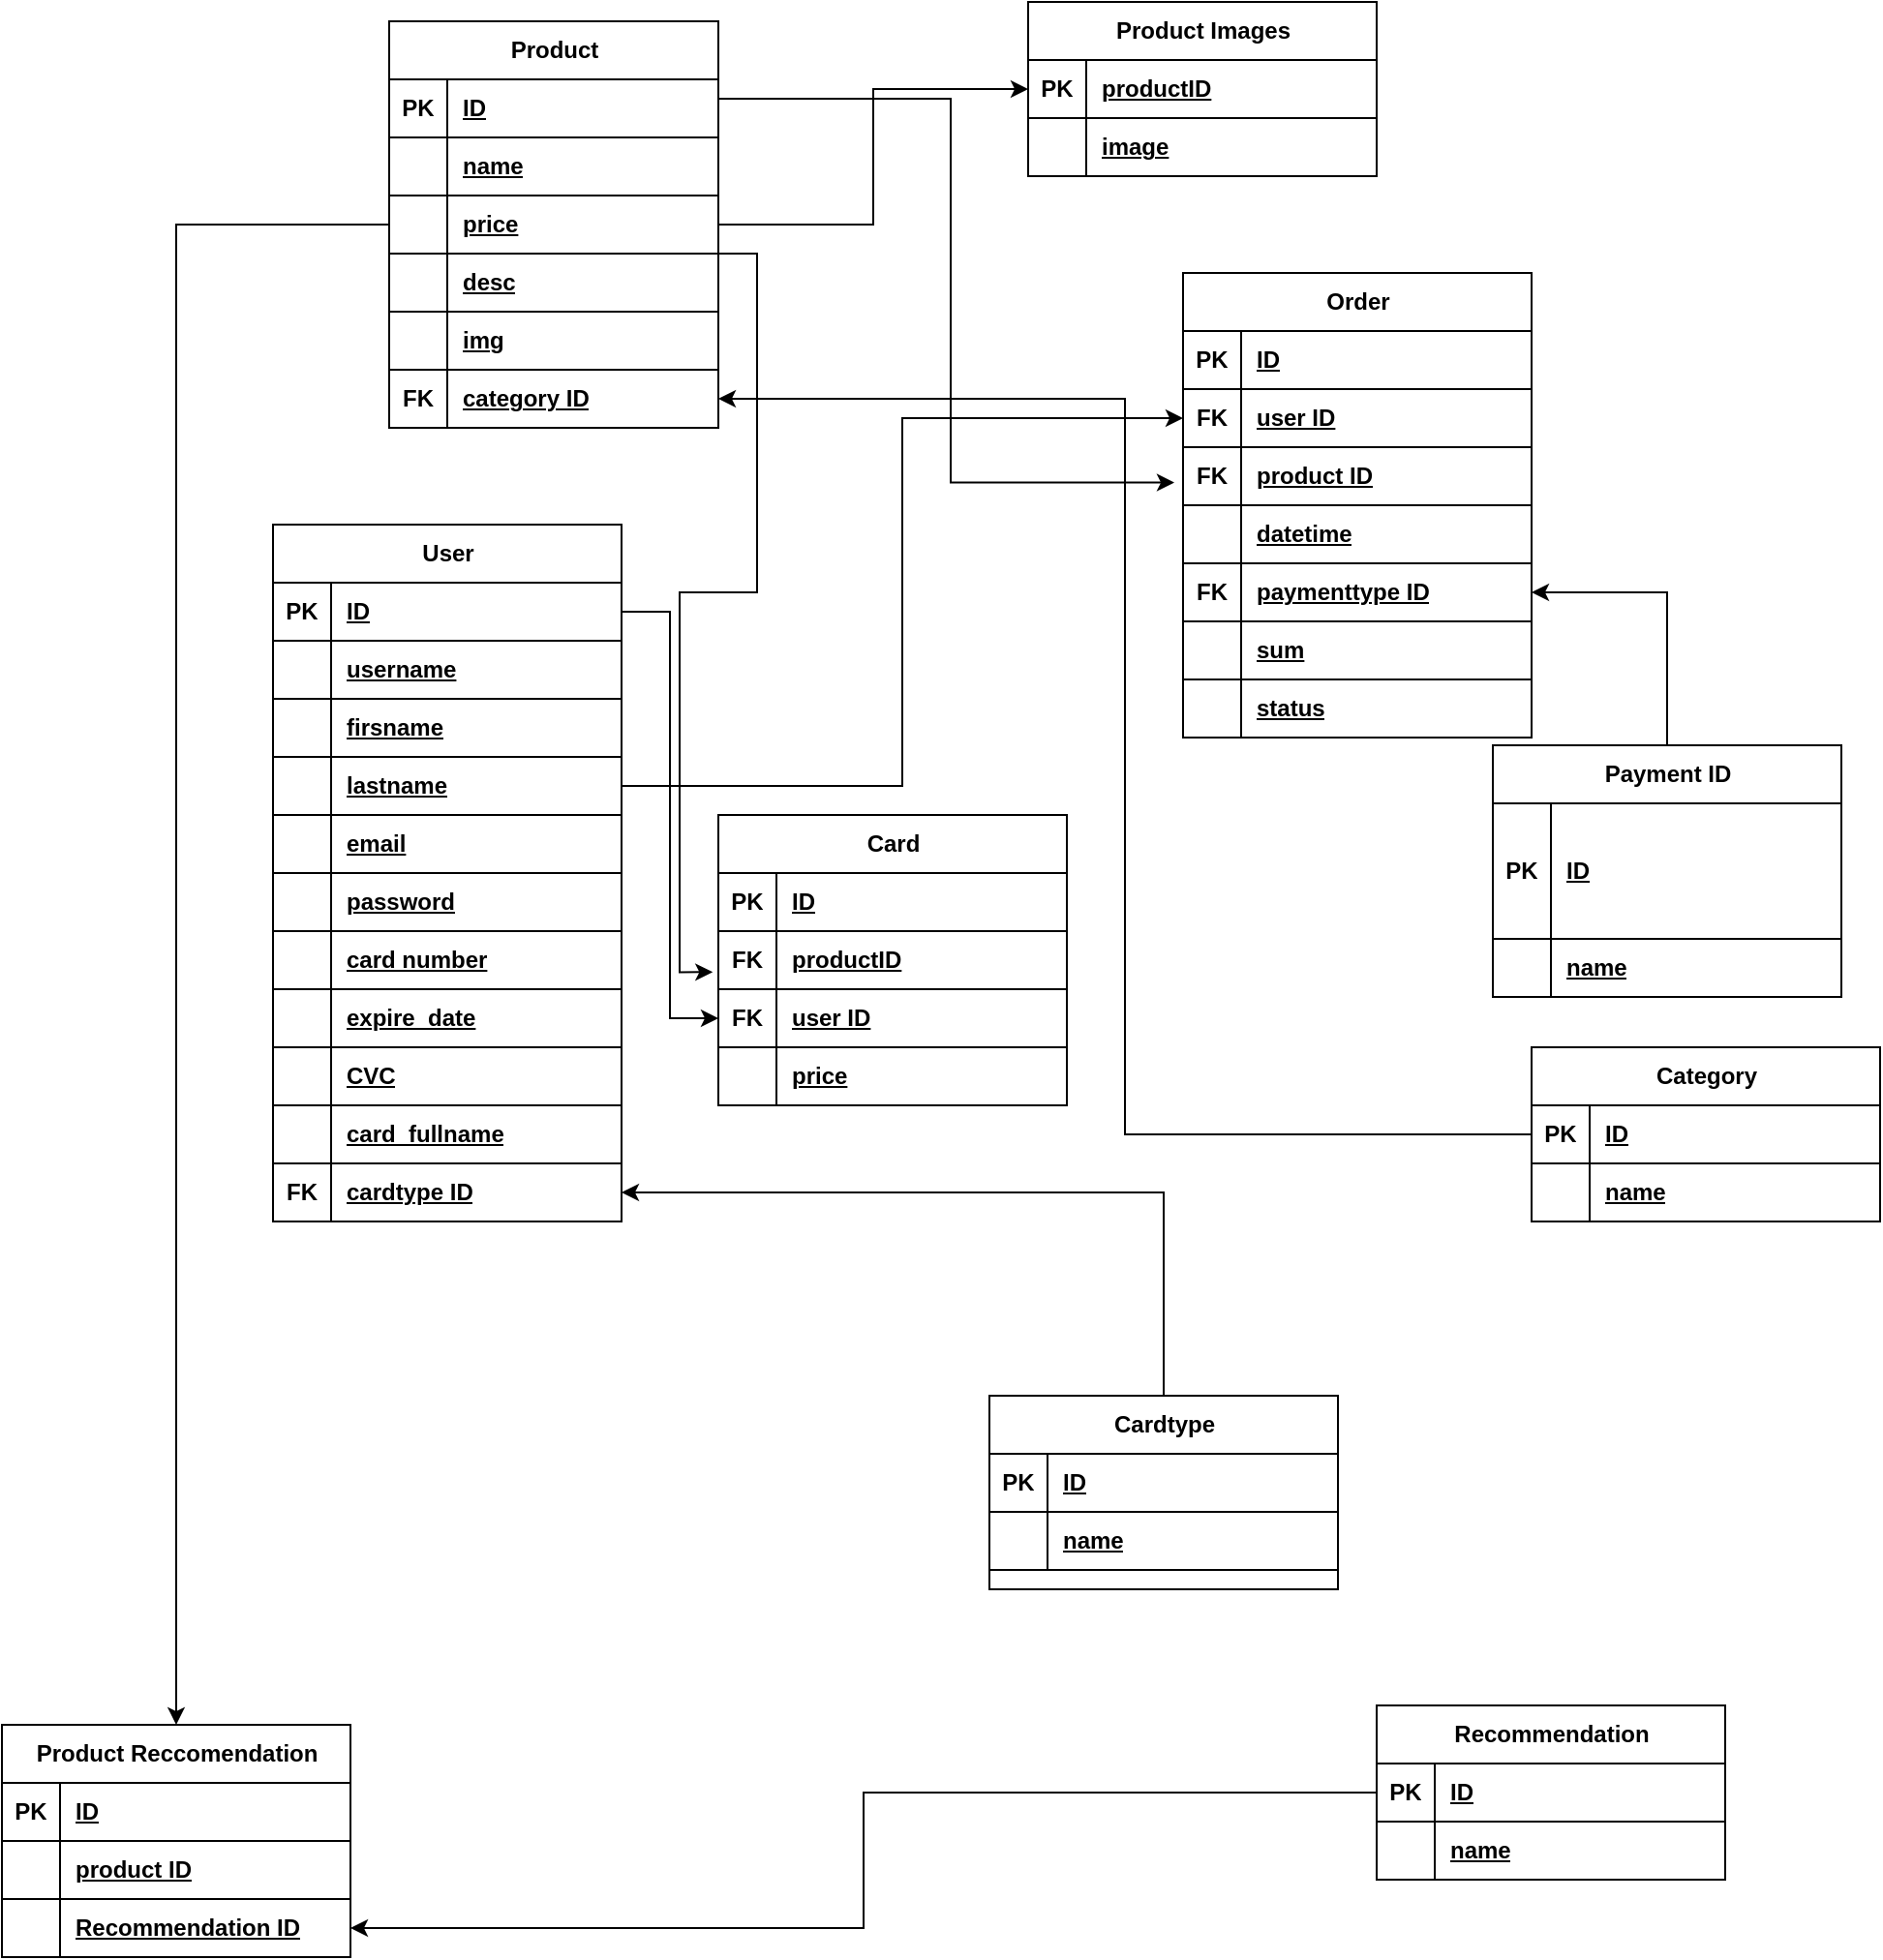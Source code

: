 <mxfile version="22.1.21" type="github">
  <diagram name="Страница — 1" id="ColFY9bFy-8TmWPYof69">
    <mxGraphModel dx="2261" dy="921" grid="1" gridSize="10" guides="1" tooltips="1" connect="1" arrows="1" fold="1" page="1" pageScale="1" pageWidth="827" pageHeight="1169" math="0" shadow="0">
      <root>
        <mxCell id="0" />
        <mxCell id="1" parent="0" />
        <mxCell id="_ssD8sieUv3FmDRTXRhq-184" style="edgeStyle=orthogonalEdgeStyle;rounded=0;orthogonalLoop=1;jettySize=auto;html=1;exitX=1;exitY=0.5;exitDx=0;exitDy=0;" edge="1" parent="1" source="_ssD8sieUv3FmDRTXRhq-17" target="_ssD8sieUv3FmDRTXRhq-30">
          <mxGeometry relative="1" as="geometry" />
        </mxCell>
        <mxCell id="_ssD8sieUv3FmDRTXRhq-1" value="Product" style="shape=table;startSize=30;container=1;collapsible=1;childLayout=tableLayout;fixedRows=1;rowLines=0;fontStyle=1;align=center;resizeLast=1;html=1;" vertex="1" parent="1">
          <mxGeometry x="50" y="80" width="170" height="210" as="geometry" />
        </mxCell>
        <mxCell id="_ssD8sieUv3FmDRTXRhq-2" value="" style="shape=tableRow;horizontal=0;startSize=0;swimlaneHead=0;swimlaneBody=0;fillColor=none;collapsible=0;dropTarget=0;points=[[0,0.5],[1,0.5]];portConstraint=eastwest;top=0;left=0;right=0;bottom=1;" vertex="1" parent="_ssD8sieUv3FmDRTXRhq-1">
          <mxGeometry y="30" width="170" height="30" as="geometry" />
        </mxCell>
        <mxCell id="_ssD8sieUv3FmDRTXRhq-3" value="PK" style="shape=partialRectangle;connectable=0;fillColor=none;top=0;left=0;bottom=0;right=0;fontStyle=1;overflow=hidden;whiteSpace=wrap;html=1;" vertex="1" parent="_ssD8sieUv3FmDRTXRhq-2">
          <mxGeometry width="30" height="30" as="geometry">
            <mxRectangle width="30" height="30" as="alternateBounds" />
          </mxGeometry>
        </mxCell>
        <mxCell id="_ssD8sieUv3FmDRTXRhq-4" value="ID" style="shape=partialRectangle;connectable=0;fillColor=none;top=0;left=0;bottom=0;right=0;align=left;spacingLeft=6;fontStyle=5;overflow=hidden;whiteSpace=wrap;html=1;" vertex="1" parent="_ssD8sieUv3FmDRTXRhq-2">
          <mxGeometry x="30" width="140" height="30" as="geometry">
            <mxRectangle width="140" height="30" as="alternateBounds" />
          </mxGeometry>
        </mxCell>
        <mxCell id="_ssD8sieUv3FmDRTXRhq-14" value="" style="shape=tableRow;horizontal=0;startSize=0;swimlaneHead=0;swimlaneBody=0;fillColor=none;collapsible=0;dropTarget=0;points=[[0,0.5],[1,0.5]];portConstraint=eastwest;top=0;left=0;right=0;bottom=1;" vertex="1" parent="_ssD8sieUv3FmDRTXRhq-1">
          <mxGeometry y="60" width="170" height="30" as="geometry" />
        </mxCell>
        <mxCell id="_ssD8sieUv3FmDRTXRhq-15" value="" style="shape=partialRectangle;connectable=0;fillColor=none;top=0;left=0;bottom=0;right=0;fontStyle=1;overflow=hidden;whiteSpace=wrap;html=1;" vertex="1" parent="_ssD8sieUv3FmDRTXRhq-14">
          <mxGeometry width="30" height="30" as="geometry">
            <mxRectangle width="30" height="30" as="alternateBounds" />
          </mxGeometry>
        </mxCell>
        <mxCell id="_ssD8sieUv3FmDRTXRhq-16" value="name" style="shape=partialRectangle;connectable=0;fillColor=none;top=0;left=0;bottom=0;right=0;align=left;spacingLeft=6;fontStyle=5;overflow=hidden;whiteSpace=wrap;html=1;" vertex="1" parent="_ssD8sieUv3FmDRTXRhq-14">
          <mxGeometry x="30" width="140" height="30" as="geometry">
            <mxRectangle width="140" height="30" as="alternateBounds" />
          </mxGeometry>
        </mxCell>
        <mxCell id="_ssD8sieUv3FmDRTXRhq-17" value="" style="shape=tableRow;horizontal=0;startSize=0;swimlaneHead=0;swimlaneBody=0;fillColor=none;collapsible=0;dropTarget=0;points=[[0,0.5],[1,0.5]];portConstraint=eastwest;top=0;left=0;right=0;bottom=1;" vertex="1" parent="_ssD8sieUv3FmDRTXRhq-1">
          <mxGeometry y="90" width="170" height="30" as="geometry" />
        </mxCell>
        <mxCell id="_ssD8sieUv3FmDRTXRhq-18" value="" style="shape=partialRectangle;connectable=0;fillColor=none;top=0;left=0;bottom=0;right=0;fontStyle=1;overflow=hidden;whiteSpace=wrap;html=1;" vertex="1" parent="_ssD8sieUv3FmDRTXRhq-17">
          <mxGeometry width="30" height="30" as="geometry">
            <mxRectangle width="30" height="30" as="alternateBounds" />
          </mxGeometry>
        </mxCell>
        <mxCell id="_ssD8sieUv3FmDRTXRhq-19" value="price" style="shape=partialRectangle;connectable=0;fillColor=none;top=0;left=0;bottom=0;right=0;align=left;spacingLeft=6;fontStyle=5;overflow=hidden;whiteSpace=wrap;html=1;" vertex="1" parent="_ssD8sieUv3FmDRTXRhq-17">
          <mxGeometry x="30" width="140" height="30" as="geometry">
            <mxRectangle width="140" height="30" as="alternateBounds" />
          </mxGeometry>
        </mxCell>
        <mxCell id="_ssD8sieUv3FmDRTXRhq-20" value="" style="shape=tableRow;horizontal=0;startSize=0;swimlaneHead=0;swimlaneBody=0;fillColor=none;collapsible=0;dropTarget=0;points=[[0,0.5],[1,0.5]];portConstraint=eastwest;top=0;left=0;right=0;bottom=1;" vertex="1" parent="_ssD8sieUv3FmDRTXRhq-1">
          <mxGeometry y="120" width="170" height="30" as="geometry" />
        </mxCell>
        <mxCell id="_ssD8sieUv3FmDRTXRhq-21" value="" style="shape=partialRectangle;connectable=0;fillColor=none;top=0;left=0;bottom=0;right=0;fontStyle=1;overflow=hidden;whiteSpace=wrap;html=1;" vertex="1" parent="_ssD8sieUv3FmDRTXRhq-20">
          <mxGeometry width="30" height="30" as="geometry">
            <mxRectangle width="30" height="30" as="alternateBounds" />
          </mxGeometry>
        </mxCell>
        <mxCell id="_ssD8sieUv3FmDRTXRhq-22" value="desc" style="shape=partialRectangle;connectable=0;fillColor=none;top=0;left=0;bottom=0;right=0;align=left;spacingLeft=6;fontStyle=5;overflow=hidden;whiteSpace=wrap;html=1;" vertex="1" parent="_ssD8sieUv3FmDRTXRhq-20">
          <mxGeometry x="30" width="140" height="30" as="geometry">
            <mxRectangle width="140" height="30" as="alternateBounds" />
          </mxGeometry>
        </mxCell>
        <mxCell id="_ssD8sieUv3FmDRTXRhq-23" value="" style="shape=tableRow;horizontal=0;startSize=0;swimlaneHead=0;swimlaneBody=0;fillColor=none;collapsible=0;dropTarget=0;points=[[0,0.5],[1,0.5]];portConstraint=eastwest;top=0;left=0;right=0;bottom=1;" vertex="1" parent="_ssD8sieUv3FmDRTXRhq-1">
          <mxGeometry y="150" width="170" height="30" as="geometry" />
        </mxCell>
        <mxCell id="_ssD8sieUv3FmDRTXRhq-24" value="" style="shape=partialRectangle;connectable=0;fillColor=none;top=0;left=0;bottom=0;right=0;fontStyle=1;overflow=hidden;whiteSpace=wrap;html=1;" vertex="1" parent="_ssD8sieUv3FmDRTXRhq-23">
          <mxGeometry width="30" height="30" as="geometry">
            <mxRectangle width="30" height="30" as="alternateBounds" />
          </mxGeometry>
        </mxCell>
        <mxCell id="_ssD8sieUv3FmDRTXRhq-25" value="img" style="shape=partialRectangle;connectable=0;fillColor=none;top=0;left=0;bottom=0;right=0;align=left;spacingLeft=6;fontStyle=5;overflow=hidden;whiteSpace=wrap;html=1;" vertex="1" parent="_ssD8sieUv3FmDRTXRhq-23">
          <mxGeometry x="30" width="140" height="30" as="geometry">
            <mxRectangle width="140" height="30" as="alternateBounds" />
          </mxGeometry>
        </mxCell>
        <mxCell id="_ssD8sieUv3FmDRTXRhq-26" value="" style="shape=tableRow;horizontal=0;startSize=0;swimlaneHead=0;swimlaneBody=0;fillColor=none;collapsible=0;dropTarget=0;points=[[0,0.5],[1,0.5]];portConstraint=eastwest;top=0;left=0;right=0;bottom=1;" vertex="1" parent="_ssD8sieUv3FmDRTXRhq-1">
          <mxGeometry y="180" width="170" height="30" as="geometry" />
        </mxCell>
        <mxCell id="_ssD8sieUv3FmDRTXRhq-27" value="FK" style="shape=partialRectangle;connectable=0;fillColor=none;top=0;left=0;bottom=0;right=0;fontStyle=1;overflow=hidden;whiteSpace=wrap;html=1;" vertex="1" parent="_ssD8sieUv3FmDRTXRhq-26">
          <mxGeometry width="30" height="30" as="geometry">
            <mxRectangle width="30" height="30" as="alternateBounds" />
          </mxGeometry>
        </mxCell>
        <mxCell id="_ssD8sieUv3FmDRTXRhq-28" value="category ID" style="shape=partialRectangle;connectable=0;fillColor=none;top=0;left=0;bottom=0;right=0;align=left;spacingLeft=6;fontStyle=5;overflow=hidden;whiteSpace=wrap;html=1;" vertex="1" parent="_ssD8sieUv3FmDRTXRhq-26">
          <mxGeometry x="30" width="140" height="30" as="geometry">
            <mxRectangle width="140" height="30" as="alternateBounds" />
          </mxGeometry>
        </mxCell>
        <mxCell id="_ssD8sieUv3FmDRTXRhq-29" value="Product Images" style="shape=table;startSize=30;container=1;collapsible=1;childLayout=tableLayout;fixedRows=1;rowLines=0;fontStyle=1;align=center;resizeLast=1;html=1;" vertex="1" parent="1">
          <mxGeometry x="380" y="70" width="180" height="90" as="geometry" />
        </mxCell>
        <mxCell id="_ssD8sieUv3FmDRTXRhq-30" value="" style="shape=tableRow;horizontal=0;startSize=0;swimlaneHead=0;swimlaneBody=0;fillColor=none;collapsible=0;dropTarget=0;points=[[0,0.5],[1,0.5]];portConstraint=eastwest;top=0;left=0;right=0;bottom=1;" vertex="1" parent="_ssD8sieUv3FmDRTXRhq-29">
          <mxGeometry y="30" width="180" height="30" as="geometry" />
        </mxCell>
        <mxCell id="_ssD8sieUv3FmDRTXRhq-31" value="PK" style="shape=partialRectangle;connectable=0;fillColor=none;top=0;left=0;bottom=0;right=0;fontStyle=1;overflow=hidden;whiteSpace=wrap;html=1;" vertex="1" parent="_ssD8sieUv3FmDRTXRhq-30">
          <mxGeometry width="30" height="30" as="geometry">
            <mxRectangle width="30" height="30" as="alternateBounds" />
          </mxGeometry>
        </mxCell>
        <mxCell id="_ssD8sieUv3FmDRTXRhq-32" value="productID" style="shape=partialRectangle;connectable=0;fillColor=none;top=0;left=0;bottom=0;right=0;align=left;spacingLeft=6;fontStyle=5;overflow=hidden;whiteSpace=wrap;html=1;" vertex="1" parent="_ssD8sieUv3FmDRTXRhq-30">
          <mxGeometry x="30" width="150" height="30" as="geometry">
            <mxRectangle width="150" height="30" as="alternateBounds" />
          </mxGeometry>
        </mxCell>
        <mxCell id="_ssD8sieUv3FmDRTXRhq-42" value="" style="shape=tableRow;horizontal=0;startSize=0;swimlaneHead=0;swimlaneBody=0;fillColor=none;collapsible=0;dropTarget=0;points=[[0,0.5],[1,0.5]];portConstraint=eastwest;top=0;left=0;right=0;bottom=1;" vertex="1" parent="_ssD8sieUv3FmDRTXRhq-29">
          <mxGeometry y="60" width="180" height="30" as="geometry" />
        </mxCell>
        <mxCell id="_ssD8sieUv3FmDRTXRhq-43" value="" style="shape=partialRectangle;connectable=0;fillColor=none;top=0;left=0;bottom=0;right=0;fontStyle=1;overflow=hidden;whiteSpace=wrap;html=1;" vertex="1" parent="_ssD8sieUv3FmDRTXRhq-42">
          <mxGeometry width="30" height="30" as="geometry">
            <mxRectangle width="30" height="30" as="alternateBounds" />
          </mxGeometry>
        </mxCell>
        <mxCell id="_ssD8sieUv3FmDRTXRhq-44" value="image" style="shape=partialRectangle;connectable=0;fillColor=none;top=0;left=0;bottom=0;right=0;align=left;spacingLeft=6;fontStyle=5;overflow=hidden;whiteSpace=wrap;html=1;" vertex="1" parent="_ssD8sieUv3FmDRTXRhq-42">
          <mxGeometry x="30" width="150" height="30" as="geometry">
            <mxRectangle width="150" height="30" as="alternateBounds" />
          </mxGeometry>
        </mxCell>
        <mxCell id="_ssD8sieUv3FmDRTXRhq-58" value="User" style="shape=table;startSize=30;container=1;collapsible=1;childLayout=tableLayout;fixedRows=1;rowLines=0;fontStyle=1;align=center;resizeLast=1;html=1;" vertex="1" parent="1">
          <mxGeometry x="-10" y="340" width="180" height="360" as="geometry" />
        </mxCell>
        <mxCell id="_ssD8sieUv3FmDRTXRhq-59" value="" style="shape=tableRow;horizontal=0;startSize=0;swimlaneHead=0;swimlaneBody=0;fillColor=none;collapsible=0;dropTarget=0;points=[[0,0.5],[1,0.5]];portConstraint=eastwest;top=0;left=0;right=0;bottom=1;" vertex="1" parent="_ssD8sieUv3FmDRTXRhq-58">
          <mxGeometry y="30" width="180" height="30" as="geometry" />
        </mxCell>
        <mxCell id="_ssD8sieUv3FmDRTXRhq-60" value="PK" style="shape=partialRectangle;connectable=0;fillColor=none;top=0;left=0;bottom=0;right=0;fontStyle=1;overflow=hidden;whiteSpace=wrap;html=1;" vertex="1" parent="_ssD8sieUv3FmDRTXRhq-59">
          <mxGeometry width="30" height="30" as="geometry">
            <mxRectangle width="30" height="30" as="alternateBounds" />
          </mxGeometry>
        </mxCell>
        <mxCell id="_ssD8sieUv3FmDRTXRhq-61" value="ID" style="shape=partialRectangle;connectable=0;fillColor=none;top=0;left=0;bottom=0;right=0;align=left;spacingLeft=6;fontStyle=5;overflow=hidden;whiteSpace=wrap;html=1;" vertex="1" parent="_ssD8sieUv3FmDRTXRhq-59">
          <mxGeometry x="30" width="150" height="30" as="geometry">
            <mxRectangle width="150" height="30" as="alternateBounds" />
          </mxGeometry>
        </mxCell>
        <mxCell id="_ssD8sieUv3FmDRTXRhq-62" value="" style="shape=tableRow;horizontal=0;startSize=0;swimlaneHead=0;swimlaneBody=0;fillColor=none;collapsible=0;dropTarget=0;points=[[0,0.5],[1,0.5]];portConstraint=eastwest;top=0;left=0;right=0;bottom=1;" vertex="1" parent="_ssD8sieUv3FmDRTXRhq-58">
          <mxGeometry y="60" width="180" height="30" as="geometry" />
        </mxCell>
        <mxCell id="_ssD8sieUv3FmDRTXRhq-63" value="" style="shape=partialRectangle;connectable=0;fillColor=none;top=0;left=0;bottom=0;right=0;fontStyle=1;overflow=hidden;whiteSpace=wrap;html=1;" vertex="1" parent="_ssD8sieUv3FmDRTXRhq-62">
          <mxGeometry width="30" height="30" as="geometry">
            <mxRectangle width="30" height="30" as="alternateBounds" />
          </mxGeometry>
        </mxCell>
        <mxCell id="_ssD8sieUv3FmDRTXRhq-64" value="username" style="shape=partialRectangle;connectable=0;fillColor=none;top=0;left=0;bottom=0;right=0;align=left;spacingLeft=6;fontStyle=5;overflow=hidden;whiteSpace=wrap;html=1;" vertex="1" parent="_ssD8sieUv3FmDRTXRhq-62">
          <mxGeometry x="30" width="150" height="30" as="geometry">
            <mxRectangle width="150" height="30" as="alternateBounds" />
          </mxGeometry>
        </mxCell>
        <mxCell id="_ssD8sieUv3FmDRTXRhq-65" value="" style="shape=tableRow;horizontal=0;startSize=0;swimlaneHead=0;swimlaneBody=0;fillColor=none;collapsible=0;dropTarget=0;points=[[0,0.5],[1,0.5]];portConstraint=eastwest;top=0;left=0;right=0;bottom=1;" vertex="1" parent="_ssD8sieUv3FmDRTXRhq-58">
          <mxGeometry y="90" width="180" height="30" as="geometry" />
        </mxCell>
        <mxCell id="_ssD8sieUv3FmDRTXRhq-66" value="" style="shape=partialRectangle;connectable=0;fillColor=none;top=0;left=0;bottom=0;right=0;fontStyle=1;overflow=hidden;whiteSpace=wrap;html=1;" vertex="1" parent="_ssD8sieUv3FmDRTXRhq-65">
          <mxGeometry width="30" height="30" as="geometry">
            <mxRectangle width="30" height="30" as="alternateBounds" />
          </mxGeometry>
        </mxCell>
        <mxCell id="_ssD8sieUv3FmDRTXRhq-67" value="firsname" style="shape=partialRectangle;connectable=0;fillColor=none;top=0;left=0;bottom=0;right=0;align=left;spacingLeft=6;fontStyle=5;overflow=hidden;whiteSpace=wrap;html=1;" vertex="1" parent="_ssD8sieUv3FmDRTXRhq-65">
          <mxGeometry x="30" width="150" height="30" as="geometry">
            <mxRectangle width="150" height="30" as="alternateBounds" />
          </mxGeometry>
        </mxCell>
        <mxCell id="_ssD8sieUv3FmDRTXRhq-68" value="" style="shape=tableRow;horizontal=0;startSize=0;swimlaneHead=0;swimlaneBody=0;fillColor=none;collapsible=0;dropTarget=0;points=[[0,0.5],[1,0.5]];portConstraint=eastwest;top=0;left=0;right=0;bottom=1;" vertex="1" parent="_ssD8sieUv3FmDRTXRhq-58">
          <mxGeometry y="120" width="180" height="30" as="geometry" />
        </mxCell>
        <mxCell id="_ssD8sieUv3FmDRTXRhq-69" value="" style="shape=partialRectangle;connectable=0;fillColor=none;top=0;left=0;bottom=0;right=0;fontStyle=1;overflow=hidden;whiteSpace=wrap;html=1;" vertex="1" parent="_ssD8sieUv3FmDRTXRhq-68">
          <mxGeometry width="30" height="30" as="geometry">
            <mxRectangle width="30" height="30" as="alternateBounds" />
          </mxGeometry>
        </mxCell>
        <mxCell id="_ssD8sieUv3FmDRTXRhq-70" value="lastname" style="shape=partialRectangle;connectable=0;fillColor=none;top=0;left=0;bottom=0;right=0;align=left;spacingLeft=6;fontStyle=5;overflow=hidden;whiteSpace=wrap;html=1;" vertex="1" parent="_ssD8sieUv3FmDRTXRhq-68">
          <mxGeometry x="30" width="150" height="30" as="geometry">
            <mxRectangle width="150" height="30" as="alternateBounds" />
          </mxGeometry>
        </mxCell>
        <mxCell id="_ssD8sieUv3FmDRTXRhq-71" value="" style="shape=tableRow;horizontal=0;startSize=0;swimlaneHead=0;swimlaneBody=0;fillColor=none;collapsible=0;dropTarget=0;points=[[0,0.5],[1,0.5]];portConstraint=eastwest;top=0;left=0;right=0;bottom=1;" vertex="1" parent="_ssD8sieUv3FmDRTXRhq-58">
          <mxGeometry y="150" width="180" height="30" as="geometry" />
        </mxCell>
        <mxCell id="_ssD8sieUv3FmDRTXRhq-72" value="" style="shape=partialRectangle;connectable=0;fillColor=none;top=0;left=0;bottom=0;right=0;fontStyle=1;overflow=hidden;whiteSpace=wrap;html=1;" vertex="1" parent="_ssD8sieUv3FmDRTXRhq-71">
          <mxGeometry width="30" height="30" as="geometry">
            <mxRectangle width="30" height="30" as="alternateBounds" />
          </mxGeometry>
        </mxCell>
        <mxCell id="_ssD8sieUv3FmDRTXRhq-73" value="email" style="shape=partialRectangle;connectable=0;fillColor=none;top=0;left=0;bottom=0;right=0;align=left;spacingLeft=6;fontStyle=5;overflow=hidden;whiteSpace=wrap;html=1;" vertex="1" parent="_ssD8sieUv3FmDRTXRhq-71">
          <mxGeometry x="30" width="150" height="30" as="geometry">
            <mxRectangle width="150" height="30" as="alternateBounds" />
          </mxGeometry>
        </mxCell>
        <mxCell id="_ssD8sieUv3FmDRTXRhq-74" value="" style="shape=tableRow;horizontal=0;startSize=0;swimlaneHead=0;swimlaneBody=0;fillColor=none;collapsible=0;dropTarget=0;points=[[0,0.5],[1,0.5]];portConstraint=eastwest;top=0;left=0;right=0;bottom=1;" vertex="1" parent="_ssD8sieUv3FmDRTXRhq-58">
          <mxGeometry y="180" width="180" height="30" as="geometry" />
        </mxCell>
        <mxCell id="_ssD8sieUv3FmDRTXRhq-75" value="" style="shape=partialRectangle;connectable=0;fillColor=none;top=0;left=0;bottom=0;right=0;fontStyle=1;overflow=hidden;whiteSpace=wrap;html=1;" vertex="1" parent="_ssD8sieUv3FmDRTXRhq-74">
          <mxGeometry width="30" height="30" as="geometry">
            <mxRectangle width="30" height="30" as="alternateBounds" />
          </mxGeometry>
        </mxCell>
        <mxCell id="_ssD8sieUv3FmDRTXRhq-76" value="password" style="shape=partialRectangle;connectable=0;fillColor=none;top=0;left=0;bottom=0;right=0;align=left;spacingLeft=6;fontStyle=5;overflow=hidden;whiteSpace=wrap;html=1;" vertex="1" parent="_ssD8sieUv3FmDRTXRhq-74">
          <mxGeometry x="30" width="150" height="30" as="geometry">
            <mxRectangle width="150" height="30" as="alternateBounds" />
          </mxGeometry>
        </mxCell>
        <mxCell id="_ssD8sieUv3FmDRTXRhq-77" value="" style="shape=tableRow;horizontal=0;startSize=0;swimlaneHead=0;swimlaneBody=0;fillColor=none;collapsible=0;dropTarget=0;points=[[0,0.5],[1,0.5]];portConstraint=eastwest;top=0;left=0;right=0;bottom=1;" vertex="1" parent="_ssD8sieUv3FmDRTXRhq-58">
          <mxGeometry y="210" width="180" height="30" as="geometry" />
        </mxCell>
        <mxCell id="_ssD8sieUv3FmDRTXRhq-78" value="" style="shape=partialRectangle;connectable=0;fillColor=none;top=0;left=0;bottom=0;right=0;fontStyle=1;overflow=hidden;whiteSpace=wrap;html=1;" vertex="1" parent="_ssD8sieUv3FmDRTXRhq-77">
          <mxGeometry width="30" height="30" as="geometry">
            <mxRectangle width="30" height="30" as="alternateBounds" />
          </mxGeometry>
        </mxCell>
        <mxCell id="_ssD8sieUv3FmDRTXRhq-79" value="card number" style="shape=partialRectangle;connectable=0;fillColor=none;top=0;left=0;bottom=0;right=0;align=left;spacingLeft=6;fontStyle=5;overflow=hidden;whiteSpace=wrap;html=1;" vertex="1" parent="_ssD8sieUv3FmDRTXRhq-77">
          <mxGeometry x="30" width="150" height="30" as="geometry">
            <mxRectangle width="150" height="30" as="alternateBounds" />
          </mxGeometry>
        </mxCell>
        <mxCell id="_ssD8sieUv3FmDRTXRhq-134" value="" style="shape=tableRow;horizontal=0;startSize=0;swimlaneHead=0;swimlaneBody=0;fillColor=none;collapsible=0;dropTarget=0;points=[[0,0.5],[1,0.5]];portConstraint=eastwest;top=0;left=0;right=0;bottom=1;" vertex="1" parent="_ssD8sieUv3FmDRTXRhq-58">
          <mxGeometry y="240" width="180" height="30" as="geometry" />
        </mxCell>
        <mxCell id="_ssD8sieUv3FmDRTXRhq-135" value="" style="shape=partialRectangle;connectable=0;fillColor=none;top=0;left=0;bottom=0;right=0;fontStyle=1;overflow=hidden;whiteSpace=wrap;html=1;" vertex="1" parent="_ssD8sieUv3FmDRTXRhq-134">
          <mxGeometry width="30" height="30" as="geometry">
            <mxRectangle width="30" height="30" as="alternateBounds" />
          </mxGeometry>
        </mxCell>
        <mxCell id="_ssD8sieUv3FmDRTXRhq-136" value="expire_date" style="shape=partialRectangle;connectable=0;fillColor=none;top=0;left=0;bottom=0;right=0;align=left;spacingLeft=6;fontStyle=5;overflow=hidden;whiteSpace=wrap;html=1;" vertex="1" parent="_ssD8sieUv3FmDRTXRhq-134">
          <mxGeometry x="30" width="150" height="30" as="geometry">
            <mxRectangle width="150" height="30" as="alternateBounds" />
          </mxGeometry>
        </mxCell>
        <mxCell id="_ssD8sieUv3FmDRTXRhq-137" value="" style="shape=tableRow;horizontal=0;startSize=0;swimlaneHead=0;swimlaneBody=0;fillColor=none;collapsible=0;dropTarget=0;points=[[0,0.5],[1,0.5]];portConstraint=eastwest;top=0;left=0;right=0;bottom=1;" vertex="1" parent="_ssD8sieUv3FmDRTXRhq-58">
          <mxGeometry y="270" width="180" height="30" as="geometry" />
        </mxCell>
        <mxCell id="_ssD8sieUv3FmDRTXRhq-138" value="" style="shape=partialRectangle;connectable=0;fillColor=none;top=0;left=0;bottom=0;right=0;fontStyle=1;overflow=hidden;whiteSpace=wrap;html=1;" vertex="1" parent="_ssD8sieUv3FmDRTXRhq-137">
          <mxGeometry width="30" height="30" as="geometry">
            <mxRectangle width="30" height="30" as="alternateBounds" />
          </mxGeometry>
        </mxCell>
        <mxCell id="_ssD8sieUv3FmDRTXRhq-139" value="CVC" style="shape=partialRectangle;connectable=0;fillColor=none;top=0;left=0;bottom=0;right=0;align=left;spacingLeft=6;fontStyle=5;overflow=hidden;whiteSpace=wrap;html=1;" vertex="1" parent="_ssD8sieUv3FmDRTXRhq-137">
          <mxGeometry x="30" width="150" height="30" as="geometry">
            <mxRectangle width="150" height="30" as="alternateBounds" />
          </mxGeometry>
        </mxCell>
        <mxCell id="_ssD8sieUv3FmDRTXRhq-140" value="" style="shape=tableRow;horizontal=0;startSize=0;swimlaneHead=0;swimlaneBody=0;fillColor=none;collapsible=0;dropTarget=0;points=[[0,0.5],[1,0.5]];portConstraint=eastwest;top=0;left=0;right=0;bottom=1;" vertex="1" parent="_ssD8sieUv3FmDRTXRhq-58">
          <mxGeometry y="300" width="180" height="30" as="geometry" />
        </mxCell>
        <mxCell id="_ssD8sieUv3FmDRTXRhq-141" value="" style="shape=partialRectangle;connectable=0;fillColor=none;top=0;left=0;bottom=0;right=0;fontStyle=1;overflow=hidden;whiteSpace=wrap;html=1;" vertex="1" parent="_ssD8sieUv3FmDRTXRhq-140">
          <mxGeometry width="30" height="30" as="geometry">
            <mxRectangle width="30" height="30" as="alternateBounds" />
          </mxGeometry>
        </mxCell>
        <mxCell id="_ssD8sieUv3FmDRTXRhq-142" value="card_fullname" style="shape=partialRectangle;connectable=0;fillColor=none;top=0;left=0;bottom=0;right=0;align=left;spacingLeft=6;fontStyle=5;overflow=hidden;whiteSpace=wrap;html=1;" vertex="1" parent="_ssD8sieUv3FmDRTXRhq-140">
          <mxGeometry x="30" width="150" height="30" as="geometry">
            <mxRectangle width="150" height="30" as="alternateBounds" />
          </mxGeometry>
        </mxCell>
        <mxCell id="_ssD8sieUv3FmDRTXRhq-143" value="" style="shape=tableRow;horizontal=0;startSize=0;swimlaneHead=0;swimlaneBody=0;fillColor=none;collapsible=0;dropTarget=0;points=[[0,0.5],[1,0.5]];portConstraint=eastwest;top=0;left=0;right=0;bottom=1;" vertex="1" parent="_ssD8sieUv3FmDRTXRhq-58">
          <mxGeometry y="330" width="180" height="30" as="geometry" />
        </mxCell>
        <mxCell id="_ssD8sieUv3FmDRTXRhq-144" value="FK" style="shape=partialRectangle;connectable=0;fillColor=none;top=0;left=0;bottom=0;right=0;fontStyle=1;overflow=hidden;whiteSpace=wrap;html=1;" vertex="1" parent="_ssD8sieUv3FmDRTXRhq-143">
          <mxGeometry width="30" height="30" as="geometry">
            <mxRectangle width="30" height="30" as="alternateBounds" />
          </mxGeometry>
        </mxCell>
        <mxCell id="_ssD8sieUv3FmDRTXRhq-145" value="cardtype ID" style="shape=partialRectangle;connectable=0;fillColor=none;top=0;left=0;bottom=0;right=0;align=left;spacingLeft=6;fontStyle=5;overflow=hidden;whiteSpace=wrap;html=1;" vertex="1" parent="_ssD8sieUv3FmDRTXRhq-143">
          <mxGeometry x="30" width="150" height="30" as="geometry">
            <mxRectangle width="150" height="30" as="alternateBounds" />
          </mxGeometry>
        </mxCell>
        <mxCell id="_ssD8sieUv3FmDRTXRhq-80" value="Card" style="shape=table;startSize=30;container=1;collapsible=1;childLayout=tableLayout;fixedRows=1;rowLines=0;fontStyle=1;align=center;resizeLast=1;html=1;" vertex="1" parent="1">
          <mxGeometry x="220" y="490" width="180" height="150" as="geometry" />
        </mxCell>
        <mxCell id="_ssD8sieUv3FmDRTXRhq-81" value="" style="shape=tableRow;horizontal=0;startSize=0;swimlaneHead=0;swimlaneBody=0;fillColor=none;collapsible=0;dropTarget=0;points=[[0,0.5],[1,0.5]];portConstraint=eastwest;top=0;left=0;right=0;bottom=1;" vertex="1" parent="_ssD8sieUv3FmDRTXRhq-80">
          <mxGeometry y="30" width="180" height="30" as="geometry" />
        </mxCell>
        <mxCell id="_ssD8sieUv3FmDRTXRhq-82" value="PK" style="shape=partialRectangle;connectable=0;fillColor=none;top=0;left=0;bottom=0;right=0;fontStyle=1;overflow=hidden;whiteSpace=wrap;html=1;" vertex="1" parent="_ssD8sieUv3FmDRTXRhq-81">
          <mxGeometry width="30" height="30" as="geometry">
            <mxRectangle width="30" height="30" as="alternateBounds" />
          </mxGeometry>
        </mxCell>
        <mxCell id="_ssD8sieUv3FmDRTXRhq-83" value="ID" style="shape=partialRectangle;connectable=0;fillColor=none;top=0;left=0;bottom=0;right=0;align=left;spacingLeft=6;fontStyle=5;overflow=hidden;whiteSpace=wrap;html=1;" vertex="1" parent="_ssD8sieUv3FmDRTXRhq-81">
          <mxGeometry x="30" width="150" height="30" as="geometry">
            <mxRectangle width="150" height="30" as="alternateBounds" />
          </mxGeometry>
        </mxCell>
        <mxCell id="_ssD8sieUv3FmDRTXRhq-84" value="" style="shape=tableRow;horizontal=0;startSize=0;swimlaneHead=0;swimlaneBody=0;fillColor=none;collapsible=0;dropTarget=0;points=[[0,0.5],[1,0.5]];portConstraint=eastwest;top=0;left=0;right=0;bottom=1;" vertex="1" parent="_ssD8sieUv3FmDRTXRhq-80">
          <mxGeometry y="60" width="180" height="30" as="geometry" />
        </mxCell>
        <mxCell id="_ssD8sieUv3FmDRTXRhq-85" value="FK" style="shape=partialRectangle;connectable=0;fillColor=none;top=0;left=0;bottom=0;right=0;fontStyle=1;overflow=hidden;whiteSpace=wrap;html=1;" vertex="1" parent="_ssD8sieUv3FmDRTXRhq-84">
          <mxGeometry width="30" height="30" as="geometry">
            <mxRectangle width="30" height="30" as="alternateBounds" />
          </mxGeometry>
        </mxCell>
        <mxCell id="_ssD8sieUv3FmDRTXRhq-86" value="productID" style="shape=partialRectangle;connectable=0;fillColor=none;top=0;left=0;bottom=0;right=0;align=left;spacingLeft=6;fontStyle=5;overflow=hidden;whiteSpace=wrap;html=1;" vertex="1" parent="_ssD8sieUv3FmDRTXRhq-84">
          <mxGeometry x="30" width="150" height="30" as="geometry">
            <mxRectangle width="150" height="30" as="alternateBounds" />
          </mxGeometry>
        </mxCell>
        <mxCell id="_ssD8sieUv3FmDRTXRhq-87" value="" style="shape=tableRow;horizontal=0;startSize=0;swimlaneHead=0;swimlaneBody=0;fillColor=none;collapsible=0;dropTarget=0;points=[[0,0.5],[1,0.5]];portConstraint=eastwest;top=0;left=0;right=0;bottom=1;" vertex="1" parent="_ssD8sieUv3FmDRTXRhq-80">
          <mxGeometry y="90" width="180" height="30" as="geometry" />
        </mxCell>
        <mxCell id="_ssD8sieUv3FmDRTXRhq-88" value="FK" style="shape=partialRectangle;connectable=0;fillColor=none;top=0;left=0;bottom=0;right=0;fontStyle=1;overflow=hidden;whiteSpace=wrap;html=1;" vertex="1" parent="_ssD8sieUv3FmDRTXRhq-87">
          <mxGeometry width="30" height="30" as="geometry">
            <mxRectangle width="30" height="30" as="alternateBounds" />
          </mxGeometry>
        </mxCell>
        <mxCell id="_ssD8sieUv3FmDRTXRhq-89" value="user ID" style="shape=partialRectangle;connectable=0;fillColor=none;top=0;left=0;bottom=0;right=0;align=left;spacingLeft=6;fontStyle=5;overflow=hidden;whiteSpace=wrap;html=1;" vertex="1" parent="_ssD8sieUv3FmDRTXRhq-87">
          <mxGeometry x="30" width="150" height="30" as="geometry">
            <mxRectangle width="150" height="30" as="alternateBounds" />
          </mxGeometry>
        </mxCell>
        <mxCell id="_ssD8sieUv3FmDRTXRhq-90" value="" style="shape=tableRow;horizontal=0;startSize=0;swimlaneHead=0;swimlaneBody=0;fillColor=none;collapsible=0;dropTarget=0;points=[[0,0.5],[1,0.5]];portConstraint=eastwest;top=0;left=0;right=0;bottom=1;" vertex="1" parent="_ssD8sieUv3FmDRTXRhq-80">
          <mxGeometry y="120" width="180" height="30" as="geometry" />
        </mxCell>
        <mxCell id="_ssD8sieUv3FmDRTXRhq-91" value="" style="shape=partialRectangle;connectable=0;fillColor=none;top=0;left=0;bottom=0;right=0;fontStyle=1;overflow=hidden;whiteSpace=wrap;html=1;" vertex="1" parent="_ssD8sieUv3FmDRTXRhq-90">
          <mxGeometry width="30" height="30" as="geometry">
            <mxRectangle width="30" height="30" as="alternateBounds" />
          </mxGeometry>
        </mxCell>
        <mxCell id="_ssD8sieUv3FmDRTXRhq-92" value="price" style="shape=partialRectangle;connectable=0;fillColor=none;top=0;left=0;bottom=0;right=0;align=left;spacingLeft=6;fontStyle=5;overflow=hidden;whiteSpace=wrap;html=1;" vertex="1" parent="_ssD8sieUv3FmDRTXRhq-90">
          <mxGeometry x="30" width="150" height="30" as="geometry">
            <mxRectangle width="150" height="30" as="alternateBounds" />
          </mxGeometry>
        </mxCell>
        <mxCell id="_ssD8sieUv3FmDRTXRhq-99" value="Order" style="shape=table;startSize=30;container=1;collapsible=1;childLayout=tableLayout;fixedRows=1;rowLines=0;fontStyle=1;align=center;resizeLast=1;html=1;" vertex="1" parent="1">
          <mxGeometry x="460" y="210" width="180" height="240" as="geometry" />
        </mxCell>
        <mxCell id="_ssD8sieUv3FmDRTXRhq-100" value="" style="shape=tableRow;horizontal=0;startSize=0;swimlaneHead=0;swimlaneBody=0;fillColor=none;collapsible=0;dropTarget=0;points=[[0,0.5],[1,0.5]];portConstraint=eastwest;top=0;left=0;right=0;bottom=1;" vertex="1" parent="_ssD8sieUv3FmDRTXRhq-99">
          <mxGeometry y="30" width="180" height="30" as="geometry" />
        </mxCell>
        <mxCell id="_ssD8sieUv3FmDRTXRhq-101" value="PK" style="shape=partialRectangle;connectable=0;fillColor=none;top=0;left=0;bottom=0;right=0;fontStyle=1;overflow=hidden;whiteSpace=wrap;html=1;" vertex="1" parent="_ssD8sieUv3FmDRTXRhq-100">
          <mxGeometry width="30" height="30" as="geometry">
            <mxRectangle width="30" height="30" as="alternateBounds" />
          </mxGeometry>
        </mxCell>
        <mxCell id="_ssD8sieUv3FmDRTXRhq-102" value="ID" style="shape=partialRectangle;connectable=0;fillColor=none;top=0;left=0;bottom=0;right=0;align=left;spacingLeft=6;fontStyle=5;overflow=hidden;whiteSpace=wrap;html=1;" vertex="1" parent="_ssD8sieUv3FmDRTXRhq-100">
          <mxGeometry x="30" width="150" height="30" as="geometry">
            <mxRectangle width="150" height="30" as="alternateBounds" />
          </mxGeometry>
        </mxCell>
        <mxCell id="_ssD8sieUv3FmDRTXRhq-103" value="" style="shape=tableRow;horizontal=0;startSize=0;swimlaneHead=0;swimlaneBody=0;fillColor=none;collapsible=0;dropTarget=0;points=[[0,0.5],[1,0.5]];portConstraint=eastwest;top=0;left=0;right=0;bottom=1;" vertex="1" parent="_ssD8sieUv3FmDRTXRhq-99">
          <mxGeometry y="60" width="180" height="30" as="geometry" />
        </mxCell>
        <mxCell id="_ssD8sieUv3FmDRTXRhq-104" value="FK" style="shape=partialRectangle;connectable=0;fillColor=none;top=0;left=0;bottom=0;right=0;fontStyle=1;overflow=hidden;whiteSpace=wrap;html=1;" vertex="1" parent="_ssD8sieUv3FmDRTXRhq-103">
          <mxGeometry width="30" height="30" as="geometry">
            <mxRectangle width="30" height="30" as="alternateBounds" />
          </mxGeometry>
        </mxCell>
        <mxCell id="_ssD8sieUv3FmDRTXRhq-105" value="user ID" style="shape=partialRectangle;connectable=0;fillColor=none;top=0;left=0;bottom=0;right=0;align=left;spacingLeft=6;fontStyle=5;overflow=hidden;whiteSpace=wrap;html=1;" vertex="1" parent="_ssD8sieUv3FmDRTXRhq-103">
          <mxGeometry x="30" width="150" height="30" as="geometry">
            <mxRectangle width="150" height="30" as="alternateBounds" />
          </mxGeometry>
        </mxCell>
        <mxCell id="_ssD8sieUv3FmDRTXRhq-106" value="" style="shape=tableRow;horizontal=0;startSize=0;swimlaneHead=0;swimlaneBody=0;fillColor=none;collapsible=0;dropTarget=0;points=[[0,0.5],[1,0.5]];portConstraint=eastwest;top=0;left=0;right=0;bottom=1;" vertex="1" parent="_ssD8sieUv3FmDRTXRhq-99">
          <mxGeometry y="90" width="180" height="30" as="geometry" />
        </mxCell>
        <mxCell id="_ssD8sieUv3FmDRTXRhq-107" value="FK" style="shape=partialRectangle;connectable=0;fillColor=none;top=0;left=0;bottom=0;right=0;fontStyle=1;overflow=hidden;whiteSpace=wrap;html=1;" vertex="1" parent="_ssD8sieUv3FmDRTXRhq-106">
          <mxGeometry width="30" height="30" as="geometry">
            <mxRectangle width="30" height="30" as="alternateBounds" />
          </mxGeometry>
        </mxCell>
        <mxCell id="_ssD8sieUv3FmDRTXRhq-108" value="product ID" style="shape=partialRectangle;connectable=0;fillColor=none;top=0;left=0;bottom=0;right=0;align=left;spacingLeft=6;fontStyle=5;overflow=hidden;whiteSpace=wrap;html=1;" vertex="1" parent="_ssD8sieUv3FmDRTXRhq-106">
          <mxGeometry x="30" width="150" height="30" as="geometry">
            <mxRectangle width="150" height="30" as="alternateBounds" />
          </mxGeometry>
        </mxCell>
        <mxCell id="_ssD8sieUv3FmDRTXRhq-109" value="" style="shape=tableRow;horizontal=0;startSize=0;swimlaneHead=0;swimlaneBody=0;fillColor=none;collapsible=0;dropTarget=0;points=[[0,0.5],[1,0.5]];portConstraint=eastwest;top=0;left=0;right=0;bottom=1;" vertex="1" parent="_ssD8sieUv3FmDRTXRhq-99">
          <mxGeometry y="120" width="180" height="30" as="geometry" />
        </mxCell>
        <mxCell id="_ssD8sieUv3FmDRTXRhq-110" value="" style="shape=partialRectangle;connectable=0;fillColor=none;top=0;left=0;bottom=0;right=0;fontStyle=1;overflow=hidden;whiteSpace=wrap;html=1;" vertex="1" parent="_ssD8sieUv3FmDRTXRhq-109">
          <mxGeometry width="30" height="30" as="geometry">
            <mxRectangle width="30" height="30" as="alternateBounds" />
          </mxGeometry>
        </mxCell>
        <mxCell id="_ssD8sieUv3FmDRTXRhq-111" value="datetime" style="shape=partialRectangle;connectable=0;fillColor=none;top=0;left=0;bottom=0;right=0;align=left;spacingLeft=6;fontStyle=5;overflow=hidden;whiteSpace=wrap;html=1;" vertex="1" parent="_ssD8sieUv3FmDRTXRhq-109">
          <mxGeometry x="30" width="150" height="30" as="geometry">
            <mxRectangle width="150" height="30" as="alternateBounds" />
          </mxGeometry>
        </mxCell>
        <mxCell id="_ssD8sieUv3FmDRTXRhq-112" value="" style="shape=tableRow;horizontal=0;startSize=0;swimlaneHead=0;swimlaneBody=0;fillColor=none;collapsible=0;dropTarget=0;points=[[0,0.5],[1,0.5]];portConstraint=eastwest;top=0;left=0;right=0;bottom=1;" vertex="1" parent="_ssD8sieUv3FmDRTXRhq-99">
          <mxGeometry y="150" width="180" height="30" as="geometry" />
        </mxCell>
        <mxCell id="_ssD8sieUv3FmDRTXRhq-113" value="FK" style="shape=partialRectangle;connectable=0;fillColor=none;top=0;left=0;bottom=0;right=0;fontStyle=1;overflow=hidden;whiteSpace=wrap;html=1;" vertex="1" parent="_ssD8sieUv3FmDRTXRhq-112">
          <mxGeometry width="30" height="30" as="geometry">
            <mxRectangle width="30" height="30" as="alternateBounds" />
          </mxGeometry>
        </mxCell>
        <mxCell id="_ssD8sieUv3FmDRTXRhq-114" value="paymenttype ID" style="shape=partialRectangle;connectable=0;fillColor=none;top=0;left=0;bottom=0;right=0;align=left;spacingLeft=6;fontStyle=5;overflow=hidden;whiteSpace=wrap;html=1;" vertex="1" parent="_ssD8sieUv3FmDRTXRhq-112">
          <mxGeometry x="30" width="150" height="30" as="geometry">
            <mxRectangle width="150" height="30" as="alternateBounds" />
          </mxGeometry>
        </mxCell>
        <mxCell id="_ssD8sieUv3FmDRTXRhq-115" value="" style="shape=tableRow;horizontal=0;startSize=0;swimlaneHead=0;swimlaneBody=0;fillColor=none;collapsible=0;dropTarget=0;points=[[0,0.5],[1,0.5]];portConstraint=eastwest;top=0;left=0;right=0;bottom=1;" vertex="1" parent="_ssD8sieUv3FmDRTXRhq-99">
          <mxGeometry y="180" width="180" height="30" as="geometry" />
        </mxCell>
        <mxCell id="_ssD8sieUv3FmDRTXRhq-116" value="" style="shape=partialRectangle;connectable=0;fillColor=none;top=0;left=0;bottom=0;right=0;fontStyle=1;overflow=hidden;whiteSpace=wrap;html=1;" vertex="1" parent="_ssD8sieUv3FmDRTXRhq-115">
          <mxGeometry width="30" height="30" as="geometry">
            <mxRectangle width="30" height="30" as="alternateBounds" />
          </mxGeometry>
        </mxCell>
        <mxCell id="_ssD8sieUv3FmDRTXRhq-117" value="sum" style="shape=partialRectangle;connectable=0;fillColor=none;top=0;left=0;bottom=0;right=0;align=left;spacingLeft=6;fontStyle=5;overflow=hidden;whiteSpace=wrap;html=1;" vertex="1" parent="_ssD8sieUv3FmDRTXRhq-115">
          <mxGeometry x="30" width="150" height="30" as="geometry">
            <mxRectangle width="150" height="30" as="alternateBounds" />
          </mxGeometry>
        </mxCell>
        <mxCell id="_ssD8sieUv3FmDRTXRhq-118" value="" style="shape=tableRow;horizontal=0;startSize=0;swimlaneHead=0;swimlaneBody=0;fillColor=none;collapsible=0;dropTarget=0;points=[[0,0.5],[1,0.5]];portConstraint=eastwest;top=0;left=0;right=0;bottom=1;" vertex="1" parent="_ssD8sieUv3FmDRTXRhq-99">
          <mxGeometry y="210" width="180" height="30" as="geometry" />
        </mxCell>
        <mxCell id="_ssD8sieUv3FmDRTXRhq-119" value="" style="shape=partialRectangle;connectable=0;fillColor=none;top=0;left=0;bottom=0;right=0;fontStyle=1;overflow=hidden;whiteSpace=wrap;html=1;" vertex="1" parent="_ssD8sieUv3FmDRTXRhq-118">
          <mxGeometry width="30" height="30" as="geometry">
            <mxRectangle width="30" height="30" as="alternateBounds" />
          </mxGeometry>
        </mxCell>
        <mxCell id="_ssD8sieUv3FmDRTXRhq-120" value="status" style="shape=partialRectangle;connectable=0;fillColor=none;top=0;left=0;bottom=0;right=0;align=left;spacingLeft=6;fontStyle=5;overflow=hidden;whiteSpace=wrap;html=1;" vertex="1" parent="_ssD8sieUv3FmDRTXRhq-118">
          <mxGeometry x="30" width="150" height="30" as="geometry">
            <mxRectangle width="150" height="30" as="alternateBounds" />
          </mxGeometry>
        </mxCell>
        <mxCell id="_ssD8sieUv3FmDRTXRhq-191" style="edgeStyle=orthogonalEdgeStyle;rounded=0;orthogonalLoop=1;jettySize=auto;html=1;entryX=1;entryY=0.5;entryDx=0;entryDy=0;" edge="1" parent="1" source="_ssD8sieUv3FmDRTXRhq-121" target="_ssD8sieUv3FmDRTXRhq-112">
          <mxGeometry relative="1" as="geometry" />
        </mxCell>
        <mxCell id="_ssD8sieUv3FmDRTXRhq-121" value="Payment ID" style="shape=table;startSize=30;container=1;collapsible=1;childLayout=tableLayout;fixedRows=1;rowLines=0;fontStyle=1;align=center;resizeLast=1;html=1;" vertex="1" parent="1">
          <mxGeometry x="620" y="454" width="180" height="130.0" as="geometry" />
        </mxCell>
        <mxCell id="_ssD8sieUv3FmDRTXRhq-122" value="" style="shape=tableRow;horizontal=0;startSize=0;swimlaneHead=0;swimlaneBody=0;fillColor=none;collapsible=0;dropTarget=0;points=[[0,0.5],[1,0.5]];portConstraint=eastwest;top=0;left=0;right=0;bottom=1;" vertex="1" parent="_ssD8sieUv3FmDRTXRhq-121">
          <mxGeometry y="30" width="180" height="70" as="geometry" />
        </mxCell>
        <mxCell id="_ssD8sieUv3FmDRTXRhq-123" value="PK" style="shape=partialRectangle;connectable=0;fillColor=none;top=0;left=0;bottom=0;right=0;fontStyle=1;overflow=hidden;whiteSpace=wrap;html=1;" vertex="1" parent="_ssD8sieUv3FmDRTXRhq-122">
          <mxGeometry width="30" height="70" as="geometry">
            <mxRectangle width="30" height="70" as="alternateBounds" />
          </mxGeometry>
        </mxCell>
        <mxCell id="_ssD8sieUv3FmDRTXRhq-124" value="ID" style="shape=partialRectangle;connectable=0;fillColor=none;top=0;left=0;bottom=0;right=0;align=left;spacingLeft=6;fontStyle=5;overflow=hidden;whiteSpace=wrap;html=1;" vertex="1" parent="_ssD8sieUv3FmDRTXRhq-122">
          <mxGeometry x="30" width="150" height="70" as="geometry">
            <mxRectangle width="150" height="70" as="alternateBounds" />
          </mxGeometry>
        </mxCell>
        <mxCell id="_ssD8sieUv3FmDRTXRhq-125" value="" style="shape=tableRow;horizontal=0;startSize=0;swimlaneHead=0;swimlaneBody=0;fillColor=none;collapsible=0;dropTarget=0;points=[[0,0.5],[1,0.5]];portConstraint=eastwest;top=0;left=0;right=0;bottom=1;" vertex="1" parent="_ssD8sieUv3FmDRTXRhq-121">
          <mxGeometry y="100" width="180" height="30" as="geometry" />
        </mxCell>
        <mxCell id="_ssD8sieUv3FmDRTXRhq-126" value="&lt;br&gt;" style="shape=partialRectangle;connectable=0;fillColor=none;top=0;left=0;bottom=0;right=0;fontStyle=1;overflow=hidden;whiteSpace=wrap;html=1;" vertex="1" parent="_ssD8sieUv3FmDRTXRhq-125">
          <mxGeometry width="30" height="30" as="geometry">
            <mxRectangle width="30" height="30" as="alternateBounds" />
          </mxGeometry>
        </mxCell>
        <mxCell id="_ssD8sieUv3FmDRTXRhq-127" value="name" style="shape=partialRectangle;connectable=0;fillColor=none;top=0;left=0;bottom=0;right=0;align=left;spacingLeft=6;fontStyle=5;overflow=hidden;whiteSpace=wrap;html=1;" vertex="1" parent="_ssD8sieUv3FmDRTXRhq-125">
          <mxGeometry x="30" width="150" height="30" as="geometry">
            <mxRectangle width="150" height="30" as="alternateBounds" />
          </mxGeometry>
        </mxCell>
        <mxCell id="_ssD8sieUv3FmDRTXRhq-195" style="edgeStyle=orthogonalEdgeStyle;rounded=0;orthogonalLoop=1;jettySize=auto;html=1;entryX=1;entryY=0.5;entryDx=0;entryDy=0;" edge="1" parent="1" source="_ssD8sieUv3FmDRTXRhq-146" target="_ssD8sieUv3FmDRTXRhq-143">
          <mxGeometry relative="1" as="geometry" />
        </mxCell>
        <mxCell id="_ssD8sieUv3FmDRTXRhq-146" value="Cardtype" style="shape=table;startSize=30;container=1;collapsible=1;childLayout=tableLayout;fixedRows=1;rowLines=0;fontStyle=1;align=center;resizeLast=1;html=1;" vertex="1" parent="1">
          <mxGeometry x="360" y="790" width="180" height="100" as="geometry" />
        </mxCell>
        <mxCell id="_ssD8sieUv3FmDRTXRhq-147" value="" style="shape=tableRow;horizontal=0;startSize=0;swimlaneHead=0;swimlaneBody=0;fillColor=none;collapsible=0;dropTarget=0;points=[[0,0.5],[1,0.5]];portConstraint=eastwest;top=0;left=0;right=0;bottom=1;" vertex="1" parent="_ssD8sieUv3FmDRTXRhq-146">
          <mxGeometry y="30" width="180" height="30" as="geometry" />
        </mxCell>
        <mxCell id="_ssD8sieUv3FmDRTXRhq-148" value="PK" style="shape=partialRectangle;connectable=0;fillColor=none;top=0;left=0;bottom=0;right=0;fontStyle=1;overflow=hidden;whiteSpace=wrap;html=1;" vertex="1" parent="_ssD8sieUv3FmDRTXRhq-147">
          <mxGeometry width="30" height="30" as="geometry">
            <mxRectangle width="30" height="30" as="alternateBounds" />
          </mxGeometry>
        </mxCell>
        <mxCell id="_ssD8sieUv3FmDRTXRhq-149" value="ID" style="shape=partialRectangle;connectable=0;fillColor=none;top=0;left=0;bottom=0;right=0;align=left;spacingLeft=6;fontStyle=5;overflow=hidden;whiteSpace=wrap;html=1;" vertex="1" parent="_ssD8sieUv3FmDRTXRhq-147">
          <mxGeometry x="30" width="150" height="30" as="geometry">
            <mxRectangle width="150" height="30" as="alternateBounds" />
          </mxGeometry>
        </mxCell>
        <mxCell id="_ssD8sieUv3FmDRTXRhq-150" value="" style="shape=tableRow;horizontal=0;startSize=0;swimlaneHead=0;swimlaneBody=0;fillColor=none;collapsible=0;dropTarget=0;points=[[0,0.5],[1,0.5]];portConstraint=eastwest;top=0;left=0;right=0;bottom=1;" vertex="1" parent="_ssD8sieUv3FmDRTXRhq-146">
          <mxGeometry y="60" width="180" height="30" as="geometry" />
        </mxCell>
        <mxCell id="_ssD8sieUv3FmDRTXRhq-151" value="" style="shape=partialRectangle;connectable=0;fillColor=none;top=0;left=0;bottom=0;right=0;fontStyle=1;overflow=hidden;whiteSpace=wrap;html=1;" vertex="1" parent="_ssD8sieUv3FmDRTXRhq-150">
          <mxGeometry width="30" height="30" as="geometry">
            <mxRectangle width="30" height="30" as="alternateBounds" />
          </mxGeometry>
        </mxCell>
        <mxCell id="_ssD8sieUv3FmDRTXRhq-152" value="name" style="shape=partialRectangle;connectable=0;fillColor=none;top=0;left=0;bottom=0;right=0;align=left;spacingLeft=6;fontStyle=5;overflow=hidden;whiteSpace=wrap;html=1;" vertex="1" parent="_ssD8sieUv3FmDRTXRhq-150">
          <mxGeometry x="30" width="150" height="30" as="geometry">
            <mxRectangle width="150" height="30" as="alternateBounds" />
          </mxGeometry>
        </mxCell>
        <mxCell id="_ssD8sieUv3FmDRTXRhq-159" value="Category" style="shape=table;startSize=30;container=1;collapsible=1;childLayout=tableLayout;fixedRows=1;rowLines=0;fontStyle=1;align=center;resizeLast=1;html=1;" vertex="1" parent="1">
          <mxGeometry x="640" y="610" width="180" height="90" as="geometry" />
        </mxCell>
        <mxCell id="_ssD8sieUv3FmDRTXRhq-160" value="" style="shape=tableRow;horizontal=0;startSize=0;swimlaneHead=0;swimlaneBody=0;fillColor=none;collapsible=0;dropTarget=0;points=[[0,0.5],[1,0.5]];portConstraint=eastwest;top=0;left=0;right=0;bottom=1;" vertex="1" parent="_ssD8sieUv3FmDRTXRhq-159">
          <mxGeometry y="30" width="180" height="30" as="geometry" />
        </mxCell>
        <mxCell id="_ssD8sieUv3FmDRTXRhq-161" value="PK" style="shape=partialRectangle;connectable=0;fillColor=none;top=0;left=0;bottom=0;right=0;fontStyle=1;overflow=hidden;whiteSpace=wrap;html=1;" vertex="1" parent="_ssD8sieUv3FmDRTXRhq-160">
          <mxGeometry width="30" height="30" as="geometry">
            <mxRectangle width="30" height="30" as="alternateBounds" />
          </mxGeometry>
        </mxCell>
        <mxCell id="_ssD8sieUv3FmDRTXRhq-162" value="ID" style="shape=partialRectangle;connectable=0;fillColor=none;top=0;left=0;bottom=0;right=0;align=left;spacingLeft=6;fontStyle=5;overflow=hidden;whiteSpace=wrap;html=1;" vertex="1" parent="_ssD8sieUv3FmDRTXRhq-160">
          <mxGeometry x="30" width="150" height="30" as="geometry">
            <mxRectangle width="150" height="30" as="alternateBounds" />
          </mxGeometry>
        </mxCell>
        <mxCell id="_ssD8sieUv3FmDRTXRhq-163" value="" style="shape=tableRow;horizontal=0;startSize=0;swimlaneHead=0;swimlaneBody=0;fillColor=none;collapsible=0;dropTarget=0;points=[[0,0.5],[1,0.5]];portConstraint=eastwest;top=0;left=0;right=0;bottom=1;" vertex="1" parent="_ssD8sieUv3FmDRTXRhq-159">
          <mxGeometry y="60" width="180" height="30" as="geometry" />
        </mxCell>
        <mxCell id="_ssD8sieUv3FmDRTXRhq-164" value="" style="shape=partialRectangle;connectable=0;fillColor=none;top=0;left=0;bottom=0;right=0;fontStyle=1;overflow=hidden;whiteSpace=wrap;html=1;" vertex="1" parent="_ssD8sieUv3FmDRTXRhq-163">
          <mxGeometry width="30" height="30" as="geometry">
            <mxRectangle width="30" height="30" as="alternateBounds" />
          </mxGeometry>
        </mxCell>
        <mxCell id="_ssD8sieUv3FmDRTXRhq-165" value="name" style="shape=partialRectangle;connectable=0;fillColor=none;top=0;left=0;bottom=0;right=0;align=left;spacingLeft=6;fontStyle=5;overflow=hidden;whiteSpace=wrap;html=1;" vertex="1" parent="_ssD8sieUv3FmDRTXRhq-163">
          <mxGeometry x="30" width="150" height="30" as="geometry">
            <mxRectangle width="150" height="30" as="alternateBounds" />
          </mxGeometry>
        </mxCell>
        <mxCell id="_ssD8sieUv3FmDRTXRhq-166" value="Recommendation" style="shape=table;startSize=30;container=1;collapsible=1;childLayout=tableLayout;fixedRows=1;rowLines=0;fontStyle=1;align=center;resizeLast=1;html=1;" vertex="1" parent="1">
          <mxGeometry x="560" y="950" width="180" height="90" as="geometry" />
        </mxCell>
        <mxCell id="_ssD8sieUv3FmDRTXRhq-167" value="" style="shape=tableRow;horizontal=0;startSize=0;swimlaneHead=0;swimlaneBody=0;fillColor=none;collapsible=0;dropTarget=0;points=[[0,0.5],[1,0.5]];portConstraint=eastwest;top=0;left=0;right=0;bottom=1;" vertex="1" parent="_ssD8sieUv3FmDRTXRhq-166">
          <mxGeometry y="30" width="180" height="30" as="geometry" />
        </mxCell>
        <mxCell id="_ssD8sieUv3FmDRTXRhq-168" value="PK" style="shape=partialRectangle;connectable=0;fillColor=none;top=0;left=0;bottom=0;right=0;fontStyle=1;overflow=hidden;whiteSpace=wrap;html=1;" vertex="1" parent="_ssD8sieUv3FmDRTXRhq-167">
          <mxGeometry width="30" height="30" as="geometry">
            <mxRectangle width="30" height="30" as="alternateBounds" />
          </mxGeometry>
        </mxCell>
        <mxCell id="_ssD8sieUv3FmDRTXRhq-169" value="ID" style="shape=partialRectangle;connectable=0;fillColor=none;top=0;left=0;bottom=0;right=0;align=left;spacingLeft=6;fontStyle=5;overflow=hidden;whiteSpace=wrap;html=1;" vertex="1" parent="_ssD8sieUv3FmDRTXRhq-167">
          <mxGeometry x="30" width="150" height="30" as="geometry">
            <mxRectangle width="150" height="30" as="alternateBounds" />
          </mxGeometry>
        </mxCell>
        <mxCell id="_ssD8sieUv3FmDRTXRhq-170" value="" style="shape=tableRow;horizontal=0;startSize=0;swimlaneHead=0;swimlaneBody=0;fillColor=none;collapsible=0;dropTarget=0;points=[[0,0.5],[1,0.5]];portConstraint=eastwest;top=0;left=0;right=0;bottom=1;" vertex="1" parent="_ssD8sieUv3FmDRTXRhq-166">
          <mxGeometry y="60" width="180" height="30" as="geometry" />
        </mxCell>
        <mxCell id="_ssD8sieUv3FmDRTXRhq-171" value="" style="shape=partialRectangle;connectable=0;fillColor=none;top=0;left=0;bottom=0;right=0;fontStyle=1;overflow=hidden;whiteSpace=wrap;html=1;" vertex="1" parent="_ssD8sieUv3FmDRTXRhq-170">
          <mxGeometry width="30" height="30" as="geometry">
            <mxRectangle width="30" height="30" as="alternateBounds" />
          </mxGeometry>
        </mxCell>
        <mxCell id="_ssD8sieUv3FmDRTXRhq-172" value="name" style="shape=partialRectangle;connectable=0;fillColor=none;top=0;left=0;bottom=0;right=0;align=left;spacingLeft=6;fontStyle=5;overflow=hidden;whiteSpace=wrap;html=1;" vertex="1" parent="_ssD8sieUv3FmDRTXRhq-170">
          <mxGeometry x="30" width="150" height="30" as="geometry">
            <mxRectangle width="150" height="30" as="alternateBounds" />
          </mxGeometry>
        </mxCell>
        <mxCell id="_ssD8sieUv3FmDRTXRhq-174" value="Product Reccomendation" style="shape=table;startSize=30;container=1;collapsible=1;childLayout=tableLayout;fixedRows=1;rowLines=0;fontStyle=1;align=center;resizeLast=1;html=1;" vertex="1" parent="1">
          <mxGeometry x="-150" y="960" width="180" height="120" as="geometry" />
        </mxCell>
        <mxCell id="_ssD8sieUv3FmDRTXRhq-175" value="" style="shape=tableRow;horizontal=0;startSize=0;swimlaneHead=0;swimlaneBody=0;fillColor=none;collapsible=0;dropTarget=0;points=[[0,0.5],[1,0.5]];portConstraint=eastwest;top=0;left=0;right=0;bottom=1;" vertex="1" parent="_ssD8sieUv3FmDRTXRhq-174">
          <mxGeometry y="30" width="180" height="30" as="geometry" />
        </mxCell>
        <mxCell id="_ssD8sieUv3FmDRTXRhq-176" value="PK" style="shape=partialRectangle;connectable=0;fillColor=none;top=0;left=0;bottom=0;right=0;fontStyle=1;overflow=hidden;whiteSpace=wrap;html=1;" vertex="1" parent="_ssD8sieUv3FmDRTXRhq-175">
          <mxGeometry width="30" height="30" as="geometry">
            <mxRectangle width="30" height="30" as="alternateBounds" />
          </mxGeometry>
        </mxCell>
        <mxCell id="_ssD8sieUv3FmDRTXRhq-177" value="ID" style="shape=partialRectangle;connectable=0;fillColor=none;top=0;left=0;bottom=0;right=0;align=left;spacingLeft=6;fontStyle=5;overflow=hidden;whiteSpace=wrap;html=1;" vertex="1" parent="_ssD8sieUv3FmDRTXRhq-175">
          <mxGeometry x="30" width="150" height="30" as="geometry">
            <mxRectangle width="150" height="30" as="alternateBounds" />
          </mxGeometry>
        </mxCell>
        <mxCell id="_ssD8sieUv3FmDRTXRhq-178" value="" style="shape=tableRow;horizontal=0;startSize=0;swimlaneHead=0;swimlaneBody=0;fillColor=none;collapsible=0;dropTarget=0;points=[[0,0.5],[1,0.5]];portConstraint=eastwest;top=0;left=0;right=0;bottom=1;" vertex="1" parent="_ssD8sieUv3FmDRTXRhq-174">
          <mxGeometry y="60" width="180" height="30" as="geometry" />
        </mxCell>
        <mxCell id="_ssD8sieUv3FmDRTXRhq-179" value="" style="shape=partialRectangle;connectable=0;fillColor=none;top=0;left=0;bottom=0;right=0;fontStyle=1;overflow=hidden;whiteSpace=wrap;html=1;" vertex="1" parent="_ssD8sieUv3FmDRTXRhq-178">
          <mxGeometry width="30" height="30" as="geometry">
            <mxRectangle width="30" height="30" as="alternateBounds" />
          </mxGeometry>
        </mxCell>
        <mxCell id="_ssD8sieUv3FmDRTXRhq-180" value="product ID" style="shape=partialRectangle;connectable=0;fillColor=none;top=0;left=0;bottom=0;right=0;align=left;spacingLeft=6;fontStyle=5;overflow=hidden;whiteSpace=wrap;html=1;" vertex="1" parent="_ssD8sieUv3FmDRTXRhq-178">
          <mxGeometry x="30" width="150" height="30" as="geometry">
            <mxRectangle width="150" height="30" as="alternateBounds" />
          </mxGeometry>
        </mxCell>
        <mxCell id="_ssD8sieUv3FmDRTXRhq-181" value="" style="shape=tableRow;horizontal=0;startSize=0;swimlaneHead=0;swimlaneBody=0;fillColor=none;collapsible=0;dropTarget=0;points=[[0,0.5],[1,0.5]];portConstraint=eastwest;top=0;left=0;right=0;bottom=1;" vertex="1" parent="_ssD8sieUv3FmDRTXRhq-174">
          <mxGeometry y="90" width="180" height="30" as="geometry" />
        </mxCell>
        <mxCell id="_ssD8sieUv3FmDRTXRhq-182" value="" style="shape=partialRectangle;connectable=0;fillColor=none;top=0;left=0;bottom=0;right=0;fontStyle=1;overflow=hidden;whiteSpace=wrap;html=1;" vertex="1" parent="_ssD8sieUv3FmDRTXRhq-181">
          <mxGeometry width="30" height="30" as="geometry">
            <mxRectangle width="30" height="30" as="alternateBounds" />
          </mxGeometry>
        </mxCell>
        <mxCell id="_ssD8sieUv3FmDRTXRhq-183" value="Recommendation ID" style="shape=partialRectangle;connectable=0;fillColor=none;top=0;left=0;bottom=0;right=0;align=left;spacingLeft=6;fontStyle=5;overflow=hidden;whiteSpace=wrap;html=1;" vertex="1" parent="_ssD8sieUv3FmDRTXRhq-181">
          <mxGeometry x="30" width="150" height="30" as="geometry">
            <mxRectangle width="150" height="30" as="alternateBounds" />
          </mxGeometry>
        </mxCell>
        <mxCell id="_ssD8sieUv3FmDRTXRhq-185" style="edgeStyle=orthogonalEdgeStyle;rounded=0;orthogonalLoop=1;jettySize=auto;html=1;exitX=1;exitY=0.5;exitDx=0;exitDy=0;entryX=-0.025;entryY=0.61;entryDx=0;entryDy=0;entryPerimeter=0;" edge="1" parent="1" source="_ssD8sieUv3FmDRTXRhq-17" target="_ssD8sieUv3FmDRTXRhq-106">
          <mxGeometry relative="1" as="geometry">
            <Array as="points">
              <mxPoint x="220" y="120" />
              <mxPoint x="340" y="120" />
              <mxPoint x="340" y="318" />
            </Array>
          </mxGeometry>
        </mxCell>
        <mxCell id="_ssD8sieUv3FmDRTXRhq-186" style="edgeStyle=orthogonalEdgeStyle;rounded=0;orthogonalLoop=1;jettySize=auto;html=1;entryX=0.5;entryY=0;entryDx=0;entryDy=0;" edge="1" parent="1" source="_ssD8sieUv3FmDRTXRhq-17" target="_ssD8sieUv3FmDRTXRhq-174">
          <mxGeometry relative="1" as="geometry" />
        </mxCell>
        <mxCell id="_ssD8sieUv3FmDRTXRhq-188" style="edgeStyle=orthogonalEdgeStyle;rounded=0;orthogonalLoop=1;jettySize=auto;html=1;exitX=1;exitY=0.5;exitDx=0;exitDy=0;entryX=-0.016;entryY=0.706;entryDx=0;entryDy=0;entryPerimeter=0;" edge="1" parent="1" source="_ssD8sieUv3FmDRTXRhq-17" target="_ssD8sieUv3FmDRTXRhq-84">
          <mxGeometry relative="1" as="geometry">
            <Array as="points">
              <mxPoint x="220" y="200" />
              <mxPoint x="240" y="200" />
              <mxPoint x="240" y="375" />
              <mxPoint x="200" y="375" />
              <mxPoint x="200" y="571" />
            </Array>
          </mxGeometry>
        </mxCell>
        <mxCell id="_ssD8sieUv3FmDRTXRhq-190" style="edgeStyle=orthogonalEdgeStyle;rounded=0;orthogonalLoop=1;jettySize=auto;html=1;entryX=0;entryY=0.5;entryDx=0;entryDy=0;" edge="1" parent="1" source="_ssD8sieUv3FmDRTXRhq-68" target="_ssD8sieUv3FmDRTXRhq-103">
          <mxGeometry relative="1" as="geometry" />
        </mxCell>
        <mxCell id="_ssD8sieUv3FmDRTXRhq-193" style="edgeStyle=orthogonalEdgeStyle;rounded=0;orthogonalLoop=1;jettySize=auto;html=1;entryX=1;entryY=0.5;entryDx=0;entryDy=0;" edge="1" parent="1" source="_ssD8sieUv3FmDRTXRhq-160" target="_ssD8sieUv3FmDRTXRhq-26">
          <mxGeometry relative="1" as="geometry" />
        </mxCell>
        <mxCell id="_ssD8sieUv3FmDRTXRhq-194" style="edgeStyle=orthogonalEdgeStyle;rounded=0;orthogonalLoop=1;jettySize=auto;html=1;entryX=1;entryY=0.5;entryDx=0;entryDy=0;" edge="1" parent="1" source="_ssD8sieUv3FmDRTXRhq-167" target="_ssD8sieUv3FmDRTXRhq-181">
          <mxGeometry relative="1" as="geometry" />
        </mxCell>
        <mxCell id="_ssD8sieUv3FmDRTXRhq-196" style="edgeStyle=orthogonalEdgeStyle;rounded=0;orthogonalLoop=1;jettySize=auto;html=1;entryX=0;entryY=0.5;entryDx=0;entryDy=0;" edge="1" parent="1" source="_ssD8sieUv3FmDRTXRhq-59" target="_ssD8sieUv3FmDRTXRhq-87">
          <mxGeometry relative="1" as="geometry" />
        </mxCell>
      </root>
    </mxGraphModel>
  </diagram>
</mxfile>
